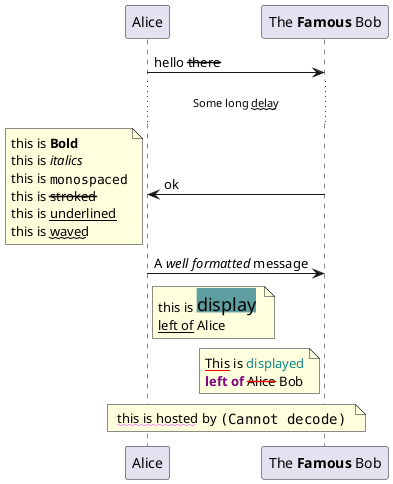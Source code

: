 @startuml creole和html格式
participant Alice
participant "The **Famous** Bob" as Bob

Alice -> Bob : hello --there--

...Some long ~~delay~~...

Bob -> Alice : ok
note left
    this is **Bold**
    this is //italics//
    this is ""monospaced""
    this is --stroked--
    this is __underlined__
    this is ~~waved~~
end note

Alice -> Bob : A //well formatted// message

note right of Alice
    this is <size:18><back:cadetblue>display</back></size> 
    __left of__ Alice
end note

note left of Bob
    <u:red>This</u> is <color:#118888>displayed</color>
    **<color:purple>left of</color>** <s:red>Alice</s> Bob
end note

note over Alice, Bob
    <w:FF33FF>this is hosted</w> by <img:myicon.jpg>
end note
@enduml